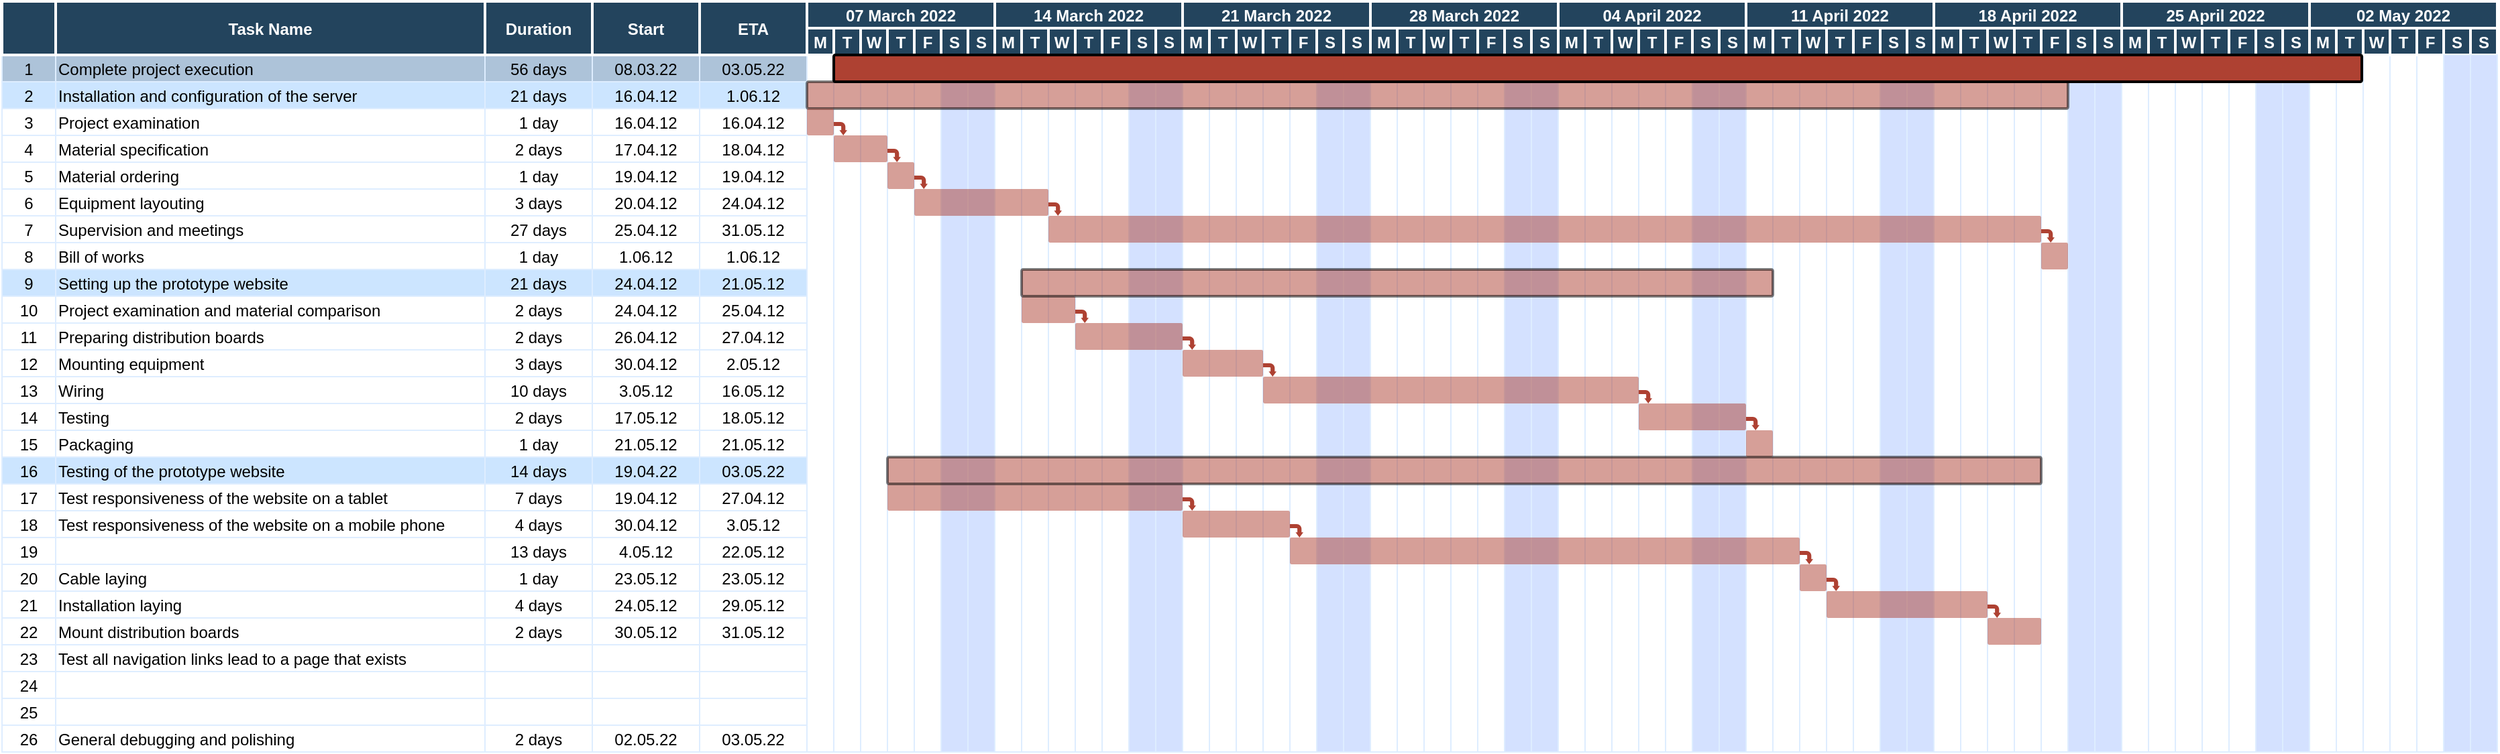 <mxfile version="15.7.3" type="device"><diagram name="Page-1" id="8378b5f6-a2b2-b727-a746-972ab9d02e00"><mxGraphModel dx="1183" dy="1527" grid="1" gridSize="10" guides="1" tooltips="1" connect="0" arrows="1" fold="1" page="1" pageScale="1.5" pageWidth="1169" pageHeight="827" background="none" math="0" shadow="0"><root><mxCell id="0"/><mxCell id="1" parent="0"/><mxCell id="L7ua1Gb6z1rue0p5d-by-307" value="" style="strokeColor=#DEEDFF" vertex="1" parent="1"><mxGeometry x="1806.5" y="380.0" width="20" height="520" as="geometry"/></mxCell><mxCell id="L7ua1Gb6z1rue0p5d-by-308" value="" style="strokeColor=#DEEDFF" vertex="1" parent="1"><mxGeometry x="1826.5" y="380.0" width="20" height="520" as="geometry"/></mxCell><mxCell id="L7ua1Gb6z1rue0p5d-by-309" value="" style="strokeColor=#DEEDFF" vertex="1" parent="1"><mxGeometry x="1846.5" y="380.0" width="20" height="520" as="geometry"/></mxCell><mxCell id="L7ua1Gb6z1rue0p5d-by-310" value="" style="strokeColor=#DEEDFF" vertex="1" parent="1"><mxGeometry x="1866.5" y="380.0" width="20" height="520" as="geometry"/></mxCell><mxCell id="L7ua1Gb6z1rue0p5d-by-311" value="" style="strokeColor=#DEEDFF" vertex="1" parent="1"><mxGeometry x="1886.5" y="380.0" width="20" height="520" as="geometry"/></mxCell><mxCell id="L7ua1Gb6z1rue0p5d-by-302" value="" style="strokeColor=#DEEDFF" vertex="1" parent="1"><mxGeometry x="1666.5" y="380.0" width="20" height="520" as="geometry"/></mxCell><mxCell id="L7ua1Gb6z1rue0p5d-by-303" value="" style="strokeColor=#DEEDFF" vertex="1" parent="1"><mxGeometry x="1686.5" y="380.0" width="20" height="520" as="geometry"/></mxCell><mxCell id="L7ua1Gb6z1rue0p5d-by-304" value="" style="strokeColor=#DEEDFF" vertex="1" parent="1"><mxGeometry x="1706.5" y="380.0" width="20" height="520" as="geometry"/></mxCell><mxCell id="L7ua1Gb6z1rue0p5d-by-305" value="" style="strokeColor=#DEEDFF" vertex="1" parent="1"><mxGeometry x="1726.5" y="380.0" width="20" height="520" as="geometry"/></mxCell><mxCell id="L7ua1Gb6z1rue0p5d-by-306" value="" style="strokeColor=#DEEDFF" vertex="1" parent="1"><mxGeometry x="1746.5" y="380.0" width="20" height="520" as="geometry"/></mxCell><mxCell id="L7ua1Gb6z1rue0p5d-by-284" value="W" style="fillColor=#23445D;strokeColor=#FFFFFF;strokeWidth=2;fontColor=#FFFFFF;fontStyle=1" vertex="1" parent="1"><mxGeometry x="1846.5" y="360.0" width="20" height="20" as="geometry"/></mxCell><mxCell id="L7ua1Gb6z1rue0p5d-by-282" value="T" style="fillColor=#23445D;strokeColor=#FFFFFF;strokeWidth=2;fontColor=#FFFFFF;fontStyle=1" vertex="1" parent="1"><mxGeometry x="1826.5" y="360.0" width="20" height="20" as="geometry"/></mxCell><mxCell id="L7ua1Gb6z1rue0p5d-by-281" value="M" style="fillColor=#23445D;strokeColor=#FFFFFF;strokeWidth=2;fontColor=#FFFFFF;fontStyle=1" vertex="1" parent="1"><mxGeometry x="1806.5" y="360.0" width="20" height="20" as="geometry"/></mxCell><mxCell id="L7ua1Gb6z1rue0p5d-by-288" value="M" style="fillColor=#23445D;strokeColor=#FFFFFF;strokeWidth=2;fontColor=#FFFFFF;fontStyle=1" vertex="1" parent="1"><mxGeometry x="1666.5" y="360.0" width="20" height="20" as="geometry"/></mxCell><mxCell id="L7ua1Gb6z1rue0p5d-by-289" value="T" style="fillColor=#23445D;strokeColor=#FFFFFF;strokeWidth=2;fontColor=#FFFFFF;fontStyle=1" vertex="1" parent="1"><mxGeometry x="1686.5" y="360.0" width="20" height="20" as="geometry"/></mxCell><mxCell id="L7ua1Gb6z1rue0p5d-by-290" value="T" style="fillColor=#23445D;strokeColor=#FFFFFF;strokeWidth=2;fontColor=#FFFFFF;fontStyle=1" vertex="1" parent="1"><mxGeometry x="1726.5" y="360.0" width="20" height="20" as="geometry"/></mxCell><mxCell id="L7ua1Gb6z1rue0p5d-by-291" value="W" style="fillColor=#23445D;strokeColor=#FFFFFF;strokeWidth=2;fontColor=#FFFFFF;fontStyle=1" vertex="1" parent="1"><mxGeometry x="1706.5" y="360.0" width="20" height="20" as="geometry"/></mxCell><mxCell id="L7ua1Gb6z1rue0p5d-by-292" value="F" style="fillColor=#23445D;strokeColor=#FFFFFF;strokeWidth=2;fontColor=#FFFFFF;fontStyle=1" vertex="1" parent="1"><mxGeometry x="1746.5" y="360.0" width="20" height="20" as="geometry"/></mxCell><mxCell id="L7ua1Gb6z1rue0p5d-by-293" value="S" style="fillColor=#23445D;strokeColor=#FFFFFF;strokeWidth=2;fontColor=#FFFFFF;fontStyle=1" vertex="1" parent="1"><mxGeometry x="1766.5" y="360.0" width="20" height="20" as="geometry"/></mxCell><mxCell id="L7ua1Gb6z1rue0p5d-by-294" value="S" style="fillColor=#23445D;strokeColor=#FFFFFF;strokeWidth=2;fontColor=#FFFFFF;fontStyle=1" vertex="1" parent="1"><mxGeometry x="1786.5" y="360.0" width="20" height="20" as="geometry"/></mxCell><mxCell id="L7ua1Gb6z1rue0p5d-by-296" value="" style="strokeColor=#DEEDFF;fillColor=#D4E1FF" vertex="1" parent="1"><mxGeometry x="1786.5" y="380.0" width="20" height="520" as="geometry"/></mxCell><mxCell id="L7ua1Gb6z1rue0p5d-by-295" value="" style="strokeColor=#DEEDFF;fillColor=#D4E1FF" vertex="1" parent="1"><mxGeometry x="1766.5" y="380.0" width="20" height="520" as="geometry"/></mxCell><mxCell id="63" value="1" style="strokeColor=#DEEDFF;fillColor=#ADC3D9" parent="1" vertex="1"><mxGeometry x="86.5" y="380" width="40" height="20" as="geometry"/></mxCell><mxCell id="64" value="Complete project execution" style="align=left;strokeColor=#DEEDFF;fillColor=#ADC3D9" parent="1" vertex="1"><mxGeometry x="126.5" y="380" width="320" height="20" as="geometry"/></mxCell><mxCell id="65" value="56 days" style="strokeColor=#DEEDFF;fillColor=#ADC3D9" parent="1" vertex="1"><mxGeometry x="446.5" y="380" width="80.0" height="20" as="geometry"/></mxCell><mxCell id="66" value="08.03.22" style="strokeColor=#DEEDFF;fillColor=#ADC3D9" parent="1" vertex="1"><mxGeometry x="526.5" y="380" width="80.0" height="20" as="geometry"/></mxCell><mxCell id="67" value="03.05.22" style="strokeColor=#DEEDFF;fillColor=#ADC3D9" parent="1" vertex="1"><mxGeometry x="606.5" y="380.0" width="80.0" height="20" as="geometry"/></mxCell><mxCell id="68" value="" style="strokeColor=#DEEDFF" parent="1" vertex="1"><mxGeometry x="686.5" y="380.0" width="20" height="520" as="geometry"/></mxCell><mxCell id="69" value="2" style="strokeColor=#DEEDFF;fillColor=#CCE5FF" parent="1" vertex="1"><mxGeometry x="86.5" y="400.0" width="40" height="20" as="geometry"/></mxCell><mxCell id="70" value="Installation and configuration of the server" style="align=left;strokeColor=#DEEDFF;fillColor=#CCE5FF" parent="1" vertex="1"><mxGeometry x="126.5" y="400.0" width="320.0" height="20" as="geometry"/></mxCell><mxCell id="71" value="21 days" style="strokeColor=#DEEDFF;fillColor=#CCE5FF" parent="1" vertex="1"><mxGeometry x="446.5" y="400.0" width="80.0" height="20" as="geometry"/></mxCell><mxCell id="72" value="16.04.12" style="strokeColor=#DEEDFF;fillColor=#CCE5FF" parent="1" vertex="1"><mxGeometry x="526.5" y="400.0" width="80.0" height="20" as="geometry"/></mxCell><mxCell id="73" value="1.06.12" style="strokeColor=#DEEDFF;fillColor=#CCE5FF" parent="1" vertex="1"><mxGeometry x="606.5" y="400.0" width="80.0" height="20" as="geometry"/></mxCell><mxCell id="74" value="3" style="strokeColor=#DEEDFF" parent="1" vertex="1"><mxGeometry x="86.5" y="420.0" width="40" height="20" as="geometry"/></mxCell><mxCell id="75" value="Project examination" style="align=left;strokeColor=#DEEDFF" parent="1" vertex="1"><mxGeometry x="126.5" y="420.0" width="320.0" height="20.0" as="geometry"/></mxCell><mxCell id="76" value="1 day" style="strokeColor=#DEEDFF" parent="1" vertex="1"><mxGeometry x="446.5" y="420.0" width="80.0" height="20" as="geometry"/></mxCell><mxCell id="77" value="16.04.12" style="strokeColor=#DEEDFF" parent="1" vertex="1"><mxGeometry x="526.5" y="420.0" width="80.0" height="20" as="geometry"/></mxCell><mxCell id="78" value="16.04.12" style="strokeColor=#DEEDFF" parent="1" vertex="1"><mxGeometry x="606.5" y="420" width="80.0" height="20" as="geometry"/></mxCell><mxCell id="79" value="4" style="strokeColor=#DEEDFF" parent="1" vertex="1"><mxGeometry x="86.5" y="440.0" width="40" height="20" as="geometry"/></mxCell><mxCell id="80" value="Material specification" style="align=left;strokeColor=#DEEDFF" parent="1" vertex="1"><mxGeometry x="126.5" y="440.0" width="320" height="20" as="geometry"/></mxCell><mxCell id="81" value="2 days" style="strokeColor=#DEEDFF" parent="1" vertex="1"><mxGeometry x="446.5" y="440.0" width="80.0" height="20" as="geometry"/></mxCell><mxCell id="82" value="17.04.12" style="strokeColor=#DEEDFF" parent="1" vertex="1"><mxGeometry x="526.5" y="440.0" width="80.0" height="20" as="geometry"/></mxCell><mxCell id="83" value="18.04.12" style="strokeColor=#DEEDFF" parent="1" vertex="1"><mxGeometry x="606.5" y="440.0" width="80.0" height="20" as="geometry"/></mxCell><mxCell id="84" value="5" style="strokeColor=#DEEDFF" parent="1" vertex="1"><mxGeometry x="86.5" y="460.0" width="40" height="20" as="geometry"/></mxCell><mxCell id="85" value="Material ordering" style="align=left;strokeColor=#DEEDFF" parent="1" vertex="1"><mxGeometry x="126.5" y="460.0" width="320.0" height="20" as="geometry"/></mxCell><mxCell id="86" value="1 day" style="strokeColor=#DEEDFF" parent="1" vertex="1"><mxGeometry x="446.5" y="460.0" width="80.0" height="20" as="geometry"/></mxCell><mxCell id="87" value="19.04.12" style="strokeColor=#DEEDFF" parent="1" vertex="1"><mxGeometry x="526.5" y="460.0" width="80.0" height="20" as="geometry"/></mxCell><mxCell id="88" value="19.04.12" style="strokeColor=#DEEDFF" parent="1" vertex="1"><mxGeometry x="606.5" y="460.0" width="80.0" height="20" as="geometry"/></mxCell><mxCell id="89" value="6" style="strokeColor=#DEEDFF" parent="1" vertex="1"><mxGeometry x="86.5" y="480.0" width="40" height="20" as="geometry"/></mxCell><mxCell id="90" value="Equipment layouting" style="align=left;strokeColor=#DEEDFF" parent="1" vertex="1"><mxGeometry x="126.5" y="480.0" width="320.0" height="20" as="geometry"/></mxCell><mxCell id="91" value="3 days" style="strokeColor=#DEEDFF" parent="1" vertex="1"><mxGeometry x="446.5" y="480.0" width="80.0" height="20" as="geometry"/></mxCell><mxCell id="92" value="20.04.12" style="strokeColor=#DEEDFF" parent="1" vertex="1"><mxGeometry x="526.5" y="480.0" width="80.0" height="20" as="geometry"/></mxCell><mxCell id="93" value="24.04.12" style="strokeColor=#DEEDFF" parent="1" vertex="1"><mxGeometry x="606.5" y="480.0" width="80.0" height="20" as="geometry"/></mxCell><mxCell id="94" value="7" style="strokeColor=#DEEDFF" parent="1" vertex="1"><mxGeometry x="86.5" y="500.0" width="40" height="20" as="geometry"/></mxCell><mxCell id="95" value="Supervision and meetings" style="align=left;strokeColor=#DEEDFF" parent="1" vertex="1"><mxGeometry x="126.5" y="500.0" width="320.0" height="20" as="geometry"/></mxCell><mxCell id="96" value="27 days" style="strokeColor=#DEEDFF" parent="1" vertex="1"><mxGeometry x="446.5" y="500.0" width="80.0" height="20" as="geometry"/></mxCell><mxCell id="97" value="25.04.12" style="strokeColor=#DEEDFF" parent="1" vertex="1"><mxGeometry x="526.5" y="500.0" width="80.0" height="20" as="geometry"/></mxCell><mxCell id="98" value="31.05.12" style="strokeColor=#DEEDFF" parent="1" vertex="1"><mxGeometry x="606.5" y="500.0" width="80.0" height="20" as="geometry"/></mxCell><mxCell id="99" value="8" style="strokeColor=#DEEDFF" parent="1" vertex="1"><mxGeometry x="86.5" y="520.0" width="40" height="20" as="geometry"/></mxCell><mxCell id="100" value="Bill of works" style="align=left;strokeColor=#DEEDFF" parent="1" vertex="1"><mxGeometry x="126.5" y="520.0" width="320.0" height="20" as="geometry"/></mxCell><mxCell id="101" value="1 day" style="strokeColor=#DEEDFF" parent="1" vertex="1"><mxGeometry x="446.5" y="520.0" width="80.0" height="20" as="geometry"/></mxCell><mxCell id="102" value="1.06.12" style="strokeColor=#DEEDFF" parent="1" vertex="1"><mxGeometry x="526.5" y="520.0" width="80.0" height="20" as="geometry"/></mxCell><mxCell id="103" value="1.06.12" style="strokeColor=#DEEDFF" parent="1" vertex="1"><mxGeometry x="606.5" y="520.0" width="80.0" height="20" as="geometry"/></mxCell><mxCell id="104" value="9" style="strokeColor=#DEEDFF;fillColor=#CCE5FF" parent="1" vertex="1"><mxGeometry x="86.5" y="540.0" width="40" height="20" as="geometry"/></mxCell><mxCell id="105" value="Setting up the prototype website" style="align=left;strokeColor=#DEEDFF;fillColor=#CCE5FF" parent="1" vertex="1"><mxGeometry x="126.5" y="540.0" width="320.0" height="20.0" as="geometry"/></mxCell><mxCell id="106" value="21 days" style="strokeColor=#DEEDFF;fillColor=#CCE5FF" parent="1" vertex="1"><mxGeometry x="446.5" y="540.0" width="80.0" height="20" as="geometry"/></mxCell><mxCell id="107" value="24.04.12" style="strokeColor=#DEEDFF;fillColor=#CCE5FF" parent="1" vertex="1"><mxGeometry x="526.5" y="540.0" width="80.0" height="20" as="geometry"/></mxCell><mxCell id="108" value="21.05.12" style="strokeColor=#DEEDFF;fillColor=#CCE5FF" parent="1" vertex="1"><mxGeometry x="606.5" y="540.0" width="80.0" height="20" as="geometry"/></mxCell><mxCell id="109" value="10" style="strokeColor=#DEEDFF" parent="1" vertex="1"><mxGeometry x="86.5" y="560.0" width="40" height="20" as="geometry"/></mxCell><mxCell id="110" value="Project examination and material comparison" style="align=left;strokeColor=#DEEDFF" parent="1" vertex="1"><mxGeometry x="126.5" y="560.0" width="320.0" height="20" as="geometry"/></mxCell><mxCell id="111" value="2 days" style="strokeColor=#DEEDFF" parent="1" vertex="1"><mxGeometry x="446.5" y="560.0" width="80.0" height="20" as="geometry"/></mxCell><mxCell id="112" value="24.04.12" style="strokeColor=#DEEDFF" parent="1" vertex="1"><mxGeometry x="526.5" y="560.0" width="80.0" height="20" as="geometry"/></mxCell><mxCell id="113" value="25.04.12" style="strokeColor=#DEEDFF" parent="1" vertex="1"><mxGeometry x="606.5" y="560.0" width="80.0" height="20" as="geometry"/></mxCell><mxCell id="114" value="11" style="strokeColor=#DEEDFF" parent="1" vertex="1"><mxGeometry x="86.5" y="580.0" width="40" height="20" as="geometry"/></mxCell><mxCell id="115" value="Preparing distribution boards" style="align=left;strokeColor=#DEEDFF" parent="1" vertex="1"><mxGeometry x="126.5" y="580.0" width="320.0" height="20" as="geometry"/></mxCell><mxCell id="116" value="2 days" style="strokeColor=#DEEDFF" parent="1" vertex="1"><mxGeometry x="446.5" y="580.0" width="80.0" height="20" as="geometry"/></mxCell><mxCell id="117" value="26.04.12" style="strokeColor=#DEEDFF" parent="1" vertex="1"><mxGeometry x="526.5" y="580.0" width="80.0" height="20" as="geometry"/></mxCell><mxCell id="118" value="27.04.12" style="strokeColor=#DEEDFF" parent="1" vertex="1"><mxGeometry x="606.5" y="580.0" width="80.0" height="20" as="geometry"/></mxCell><mxCell id="119" value="12" style="strokeColor=#DEEDFF" parent="1" vertex="1"><mxGeometry x="86.5" y="600.0" width="40" height="20" as="geometry"/></mxCell><mxCell id="120" value="Mounting equipment" style="align=left;strokeColor=#DEEDFF" parent="1" vertex="1"><mxGeometry x="126.5" y="600.0" width="320" height="20" as="geometry"/></mxCell><mxCell id="121" value="3 days" style="strokeColor=#DEEDFF" parent="1" vertex="1"><mxGeometry x="446.5" y="600.0" width="80.0" height="20" as="geometry"/></mxCell><mxCell id="122" value="30.04.12" style="strokeColor=#DEEDFF" parent="1" vertex="1"><mxGeometry x="526.5" y="600.0" width="80.0" height="20" as="geometry"/></mxCell><mxCell id="123" value="2.05.12" style="strokeColor=#DEEDFF" parent="1" vertex="1"><mxGeometry x="606.5" y="600.0" width="80.0" height="20" as="geometry"/></mxCell><mxCell id="124" value="13" style="strokeColor=#DEEDFF" parent="1" vertex="1"><mxGeometry x="86.5" y="620.0" width="40" height="20" as="geometry"/></mxCell><mxCell id="125" value="Wiring" style="align=left;strokeColor=#DEEDFF" parent="1" vertex="1"><mxGeometry x="126.5" y="620.0" width="320" height="20" as="geometry"/></mxCell><mxCell id="126" value="10 days" style="strokeColor=#DEEDFF" parent="1" vertex="1"><mxGeometry x="446.5" y="620.0" width="80.0" height="20" as="geometry"/></mxCell><mxCell id="127" value="3.05.12" style="strokeColor=#DEEDFF" parent="1" vertex="1"><mxGeometry x="526.5" y="620.0" width="80.0" height="20" as="geometry"/></mxCell><mxCell id="128" value="16.05.12" style="strokeColor=#DEEDFF" parent="1" vertex="1"><mxGeometry x="606.5" y="620.0" width="80.0" height="20" as="geometry"/></mxCell><mxCell id="129" value="14" style="strokeColor=#DEEDFF" parent="1" vertex="1"><mxGeometry x="86.5" y="640.0" width="40" height="20" as="geometry"/></mxCell><mxCell id="130" value="Testing" style="align=left;strokeColor=#DEEDFF" parent="1" vertex="1"><mxGeometry x="126.5" y="640.0" width="320.0" height="20" as="geometry"/></mxCell><mxCell id="131" value="2 days" style="strokeColor=#DEEDFF" parent="1" vertex="1"><mxGeometry x="446.5" y="640.0" width="80.0" height="20" as="geometry"/></mxCell><mxCell id="132" value="17.05.12" style="strokeColor=#DEEDFF" parent="1" vertex="1"><mxGeometry x="526.5" y="640.0" width="80.0" height="20" as="geometry"/></mxCell><mxCell id="133" value="18.05.12" style="strokeColor=#DEEDFF" parent="1" vertex="1"><mxGeometry x="606.5" y="640.0" width="80.0" height="20" as="geometry"/></mxCell><mxCell id="134" value="15" style="strokeColor=#DEEDFF;fillColor=#FFFFFF" parent="1" vertex="1"><mxGeometry x="86.5" y="660.0" width="40" height="20" as="geometry"/></mxCell><mxCell id="135" value="Packaging" style="align=left;strokeColor=#DEEDFF;fillColor=#FFFFFF" parent="1" vertex="1"><mxGeometry x="126.5" y="660.0" width="320.0" height="20" as="geometry"/></mxCell><mxCell id="136" value="1 day" style="strokeColor=#DEEDFF;fillColor=#FFFFFF" parent="1" vertex="1"><mxGeometry x="446.5" y="660.0" width="80.0" height="20" as="geometry"/></mxCell><mxCell id="137" value="21.05.12" style="strokeColor=#DEEDFF;fillColor=#FFFFFF" parent="1" vertex="1"><mxGeometry x="526.5" y="660.0" width="80.0" height="20" as="geometry"/></mxCell><mxCell id="138" value="21.05.12" style="strokeColor=#DEEDFF;fillColor=#FFFFFF" parent="1" vertex="1"><mxGeometry x="606.5" y="660.0" width="80.0" height="20" as="geometry"/></mxCell><mxCell id="139" value="16" style="strokeColor=#DEEDFF;fillColor=#CCE5FF" parent="1" vertex="1"><mxGeometry x="86.5" y="680.0" width="40" height="20" as="geometry"/></mxCell><mxCell id="140" value="Testing of the prototype website" style="align=left;strokeColor=#DEEDFF;fillColor=#CCE5FF" parent="1" vertex="1"><mxGeometry x="126.5" y="680.0" width="320.0" height="20" as="geometry"/></mxCell><mxCell id="141" value="14 days" style="strokeColor=#DEEDFF;fillColor=#CCE5FF" parent="1" vertex="1"><mxGeometry x="446.5" y="680.0" width="80.0" height="20" as="geometry"/></mxCell><mxCell id="142" value="19.04.22" style="strokeColor=#DEEDFF;fillColor=#CCE5FF" parent="1" vertex="1"><mxGeometry x="526.5" y="680.0" width="80.0" height="20" as="geometry"/></mxCell><mxCell id="143" value="03.05.22" style="strokeColor=#DEEDFF;fillColor=#CCE5FF" parent="1" vertex="1"><mxGeometry x="606.5" y="680.0" width="80.0" height="20" as="geometry"/></mxCell><mxCell id="144" value="17" style="strokeColor=#DEEDFF" parent="1" vertex="1"><mxGeometry x="86.5" y="700.0" width="40" height="20" as="geometry"/></mxCell><mxCell id="145" value="Test responsiveness of the website on a tablet" style="align=left;strokeColor=#DEEDFF" parent="1" vertex="1"><mxGeometry x="126.5" y="700.0" width="320.0" height="20" as="geometry"/></mxCell><mxCell id="146" value="7 days" style="strokeColor=#DEEDFF" parent="1" vertex="1"><mxGeometry x="446.5" y="700.0" width="80.0" height="20" as="geometry"/></mxCell><mxCell id="147" value="19.04.12" style="strokeColor=#DEEDFF" parent="1" vertex="1"><mxGeometry x="526.5" y="700.0" width="80.0" height="20" as="geometry"/></mxCell><mxCell id="148" value="27.04.12" style="strokeColor=#DEEDFF" parent="1" vertex="1"><mxGeometry x="606.5" y="700.0" width="80.0" height="20" as="geometry"/></mxCell><mxCell id="149" value="18" style="strokeColor=#DEEDFF" parent="1" vertex="1"><mxGeometry x="86.5" y="720.0" width="40" height="20" as="geometry"/></mxCell><mxCell id="150" value="Test responsiveness of the website on a mobile phone" style="align=left;strokeColor=#DEEDFF" parent="1" vertex="1"><mxGeometry x="126.5" y="720.0" width="320.0" height="20" as="geometry"/></mxCell><mxCell id="151" value="4 days" style="strokeColor=#DEEDFF" parent="1" vertex="1"><mxGeometry x="446.5" y="720.0" width="80.0" height="20" as="geometry"/></mxCell><mxCell id="152" value="30.04.12" style="strokeColor=#DEEDFF" parent="1" vertex="1"><mxGeometry x="526.5" y="720.0" width="80.0" height="20" as="geometry"/></mxCell><mxCell id="153" value="3.05.12" style="strokeColor=#DEEDFF" parent="1" vertex="1"><mxGeometry x="606.5" y="720.0" width="80.0" height="20" as="geometry"/></mxCell><mxCell id="154" value="19" style="strokeColor=#DEEDFF" parent="1" vertex="1"><mxGeometry x="86.5" y="740.0" width="40" height="20" as="geometry"/></mxCell><mxCell id="155" value="" style="align=left;strokeColor=#DEEDFF" parent="1" vertex="1"><mxGeometry x="126.5" y="740.0" width="320.0" height="20" as="geometry"/></mxCell><mxCell id="156" value="13 days" style="strokeColor=#DEEDFF" parent="1" vertex="1"><mxGeometry x="446.5" y="740.0" width="80.0" height="20" as="geometry"/></mxCell><mxCell id="157" value="4.05.12" style="strokeColor=#DEEDFF" parent="1" vertex="1"><mxGeometry x="526.5" y="740.0" width="80.0" height="20" as="geometry"/></mxCell><mxCell id="158" value="22.05.12" style="strokeColor=#DEEDFF" parent="1" vertex="1"><mxGeometry x="606.5" y="740.0" width="80.0" height="20" as="geometry"/></mxCell><mxCell id="159" value="20" style="strokeColor=#DEEDFF" parent="1" vertex="1"><mxGeometry x="86.5" y="760.0" width="40" height="20" as="geometry"/></mxCell><mxCell id="160" value="Cable laying" style="align=left;strokeColor=#DEEDFF" parent="1" vertex="1"><mxGeometry x="126.5" y="760.0" width="320.0" height="20" as="geometry"/></mxCell><mxCell id="161" value="1 day" style="strokeColor=#DEEDFF" parent="1" vertex="1"><mxGeometry x="446.5" y="760.0" width="80.0" height="20" as="geometry"/></mxCell><mxCell id="162" value="23.05.12" style="strokeColor=#DEEDFF" parent="1" vertex="1"><mxGeometry x="526.5" y="760.0" width="80.0" height="20" as="geometry"/></mxCell><mxCell id="163" value="23.05.12" style="strokeColor=#DEEDFF" parent="1" vertex="1"><mxGeometry x="606.5" y="760.0" width="80.0" height="20" as="geometry"/></mxCell><mxCell id="164" value="21" style="strokeColor=#DEEDFF" parent="1" vertex="1"><mxGeometry x="86.5" y="780.0" width="40" height="20" as="geometry"/></mxCell><mxCell id="165" value="Installation laying" style="align=left;strokeColor=#DEEDFF" parent="1" vertex="1"><mxGeometry x="126.5" y="780.0" width="320.0" height="20" as="geometry"/></mxCell><mxCell id="166" value="4 days" style="strokeColor=#DEEDFF" parent="1" vertex="1"><mxGeometry x="446.5" y="780.0" width="80.0" height="20" as="geometry"/></mxCell><mxCell id="167" value="24.05.12" style="strokeColor=#DEEDFF" parent="1" vertex="1"><mxGeometry x="526.5" y="780.0" width="80.0" height="20" as="geometry"/></mxCell><mxCell id="168" value="29.05.12" style="strokeColor=#DEEDFF" parent="1" vertex="1"><mxGeometry x="606.5" y="780.0" width="80.0" height="20" as="geometry"/></mxCell><mxCell id="169" value="22" style="strokeColor=#DEEDFF" parent="1" vertex="1"><mxGeometry x="86.5" y="800.0" width="40" height="20" as="geometry"/></mxCell><mxCell id="170" value="Mount distribution boards" style="align=left;strokeColor=#DEEDFF" parent="1" vertex="1"><mxGeometry x="126.5" y="800.0" width="320.0" height="20" as="geometry"/></mxCell><mxCell id="171" value="2 days" style="strokeColor=#DEEDFF" parent="1" vertex="1"><mxGeometry x="446.5" y="800.0" width="80.0" height="20" as="geometry"/></mxCell><mxCell id="172" value="30.05.12" style="strokeColor=#DEEDFF" parent="1" vertex="1"><mxGeometry x="526.5" y="800.0" width="80.0" height="20" as="geometry"/></mxCell><mxCell id="173" value="31.05.12" style="strokeColor=#DEEDFF" parent="1" vertex="1"><mxGeometry x="606.5" y="800.0" width="80.0" height="20" as="geometry"/></mxCell><mxCell id="174" value="23" style="strokeColor=#DEEDFF" parent="1" vertex="1"><mxGeometry x="86.5" y="820.0" width="40" height="20" as="geometry"/></mxCell><mxCell id="175" value="Test all navigation links lead to a page that exists" style="align=left;strokeColor=#DEEDFF" parent="1" vertex="1"><mxGeometry x="126.5" y="820.0" width="320.0" height="20" as="geometry"/></mxCell><mxCell id="176" value="" style="strokeColor=#DEEDFF" parent="1" vertex="1"><mxGeometry x="446.5" y="820.0" width="80.0" height="20" as="geometry"/></mxCell><mxCell id="177" value="" style="strokeColor=#DEEDFF" parent="1" vertex="1"><mxGeometry x="526.5" y="820.0" width="80.0" height="20" as="geometry"/></mxCell><mxCell id="178" value="" style="strokeColor=#DEEDFF" parent="1" vertex="1"><mxGeometry x="606.5" y="820.0" width="80.0" height="20" as="geometry"/></mxCell><mxCell id="179" value="24" style="strokeColor=#DEEDFF" parent="1" vertex="1"><mxGeometry x="86.5" y="840.0" width="40" height="20" as="geometry"/></mxCell><mxCell id="180" value="" style="align=left;strokeColor=#DEEDFF" parent="1" vertex="1"><mxGeometry x="126.5" y="840.0" width="320.0" height="20" as="geometry"/></mxCell><mxCell id="181" value="" style="strokeColor=#DEEDFF" parent="1" vertex="1"><mxGeometry x="446.5" y="840.0" width="80.0" height="20" as="geometry"/></mxCell><mxCell id="182" value="" style="strokeColor=#DEEDFF" parent="1" vertex="1"><mxGeometry x="526.5" y="840.0" width="80.0" height="20" as="geometry"/></mxCell><mxCell id="183" value="" style="strokeColor=#DEEDFF" parent="1" vertex="1"><mxGeometry x="606.5" y="840.0" width="80.0" height="20" as="geometry"/></mxCell><mxCell id="184" value="25" style="strokeColor=#DEEDFF" parent="1" vertex="1"><mxGeometry x="86.5" y="860.0" width="40" height="20" as="geometry"/></mxCell><mxCell id="185" value="" style="align=left;strokeColor=#DEEDFF" parent="1" vertex="1"><mxGeometry x="126.5" y="860.0" width="320.0" height="20" as="geometry"/></mxCell><mxCell id="186" value="" style="strokeColor=#DEEDFF" parent="1" vertex="1"><mxGeometry x="446.5" y="860.0" width="80.0" height="20" as="geometry"/></mxCell><mxCell id="187" value="" style="strokeColor=#DEEDFF" parent="1" vertex="1"><mxGeometry x="526.5" y="860.0" width="80.0" height="20" as="geometry"/></mxCell><mxCell id="188" value="" style="strokeColor=#DEEDFF" parent="1" vertex="1"><mxGeometry x="606.5" y="860.0" width="80.0" height="20" as="geometry"/></mxCell><mxCell id="189" value="26" style="strokeColor=#DEEDFF" parent="1" vertex="1"><mxGeometry x="86.5" y="880.0" width="40" height="20" as="geometry"/></mxCell><mxCell id="190" value="General debugging and polishing" style="align=left;strokeColor=#DEEDFF" parent="1" vertex="1"><mxGeometry x="126.5" y="880.0" width="320.0" height="20" as="geometry"/></mxCell><mxCell id="191" value="2 days" style="strokeColor=#DEEDFF" parent="1" vertex="1"><mxGeometry x="446.5" y="880.0" width="80.0" height="20" as="geometry"/></mxCell><mxCell id="192" value="02.05.22" style="strokeColor=#DEEDFF" parent="1" vertex="1"><mxGeometry x="526.5" y="880.0" width="80.0" height="20" as="geometry"/></mxCell><mxCell id="193" value="03.05.22" style="strokeColor=#DEEDFF" parent="1" vertex="1"><mxGeometry x="606.5" y="880.0" width="80.0" height="20" as="geometry"/></mxCell><mxCell id="194" value="" style="strokeColor=#DEEDFF" parent="1" vertex="1"><mxGeometry x="706.5" y="380.0" width="20" height="520" as="geometry"/></mxCell><mxCell id="195" value="" style="strokeColor=#DEEDFF" parent="1" vertex="1"><mxGeometry x="726.5" y="380.0" width="20" height="520" as="geometry"/></mxCell><mxCell id="196" value="" style="strokeColor=#DEEDFF" parent="1" vertex="1"><mxGeometry x="746.5" y="380.0" width="20" height="520" as="geometry"/></mxCell><mxCell id="197" value="" style="strokeColor=#DEEDFF" parent="1" vertex="1"><mxGeometry x="766.5" y="380.0" width="20" height="520" as="geometry"/></mxCell><mxCell id="198" value="" style="strokeColor=#DEEDFF;fillColor=#D4E1FF" parent="1" vertex="1"><mxGeometry x="786.5" y="380.0" width="20" height="520" as="geometry"/></mxCell><mxCell id="199" value="" style="strokeColor=#DEEDFF;fillColor=#D4E1FF" parent="1" vertex="1"><mxGeometry x="806.5" y="380.0" width="20" height="520" as="geometry"/></mxCell><mxCell id="200" value="" style="strokeColor=#DEEDFF" parent="1" vertex="1"><mxGeometry x="826.5" y="380.0" width="20" height="520" as="geometry"/></mxCell><mxCell id="201" value="" style="strokeColor=#DEEDFF" parent="1" vertex="1"><mxGeometry x="846.5" y="380.0" width="20" height="520" as="geometry"/></mxCell><mxCell id="202" value="" style="strokeColor=#DEEDFF" parent="1" vertex="1"><mxGeometry x="866.5" y="380.0" width="20" height="520" as="geometry"/></mxCell><mxCell id="203" value="" style="strokeColor=#DEEDFF" parent="1" vertex="1"><mxGeometry x="886.5" y="380.0" width="20" height="520" as="geometry"/></mxCell><mxCell id="204" value="" style="strokeColor=#DEEDFF" parent="1" vertex="1"><mxGeometry x="906.5" y="380.0" width="20" height="520" as="geometry"/></mxCell><mxCell id="205" value="" style="strokeColor=#DEEDFF;fillColor=#D4E1FF" parent="1" vertex="1"><mxGeometry x="926.5" y="380.0" width="20" height="520" as="geometry"/></mxCell><mxCell id="206" value="" style="strokeColor=#DEEDFF;fillColor=#D4E1FF" parent="1" vertex="1"><mxGeometry x="946.5" y="380.0" width="20" height="520" as="geometry"/></mxCell><mxCell id="207" value="" style="strokeColor=#DEEDFF" parent="1" vertex="1"><mxGeometry x="966.5" y="380.0" width="20" height="520" as="geometry"/></mxCell><mxCell id="208" value="" style="strokeColor=#DEEDFF" parent="1" vertex="1"><mxGeometry x="986.5" y="380.0" width="20" height="520" as="geometry"/></mxCell><mxCell id="209" value="" style="strokeColor=#DEEDFF" parent="1" vertex="1"><mxGeometry x="1006.5" y="380.0" width="20" height="520" as="geometry"/></mxCell><mxCell id="210" value="" style="strokeColor=#DEEDFF" parent="1" vertex="1"><mxGeometry x="1026.5" y="380.0" width="20" height="520" as="geometry"/></mxCell><mxCell id="211" value="" style="strokeColor=#DEEDFF" parent="1" vertex="1"><mxGeometry x="1046.5" y="380.0" width="20" height="520" as="geometry"/></mxCell><mxCell id="212" value="" style="strokeColor=#DEEDFF;fillColor=#D4E1FF" parent="1" vertex="1"><mxGeometry x="1066.5" y="380.0" width="20" height="520" as="geometry"/></mxCell><mxCell id="213" value="" style="strokeColor=#DEEDFF;fillColor=#D4E1FF" parent="1" vertex="1"><mxGeometry x="1086.5" y="380.0" width="20" height="520" as="geometry"/></mxCell><mxCell id="214" value="" style="strokeColor=#DEEDFF" parent="1" vertex="1"><mxGeometry x="1106.5" y="380.0" width="20" height="520" as="geometry"/></mxCell><mxCell id="215" value="" style="strokeColor=#DEEDFF" parent="1" vertex="1"><mxGeometry x="1126.5" y="380.0" width="20" height="520" as="geometry"/></mxCell><mxCell id="216" value="" style="strokeColor=#DEEDFF" parent="1" vertex="1"><mxGeometry x="1146.5" y="380.0" width="20" height="520" as="geometry"/></mxCell><mxCell id="217" value="" style="strokeColor=#DEEDFF" parent="1" vertex="1"><mxGeometry x="1166.5" y="380.0" width="20" height="520" as="geometry"/></mxCell><mxCell id="218" value="" style="strokeColor=#DEEDFF" parent="1" vertex="1"><mxGeometry x="1186.5" y="380.0" width="20" height="520" as="geometry"/></mxCell><mxCell id="219" value="" style="strokeColor=#DEEDFF;fillColor=#D4E1FF" parent="1" vertex="1"><mxGeometry x="1206.5" y="380.0" width="20" height="520" as="geometry"/></mxCell><mxCell id="220" value="" style="strokeColor=#DEEDFF;fillColor=#D4E1FF" parent="1" vertex="1"><mxGeometry x="1226.5" y="380.0" width="20" height="520" as="geometry"/></mxCell><mxCell id="221" value="" style="strokeColor=#DEEDFF" parent="1" vertex="1"><mxGeometry x="1246.5" y="380.0" width="20" height="520" as="geometry"/></mxCell><mxCell id="222" value="" style="strokeColor=#DEEDFF" parent="1" vertex="1"><mxGeometry x="1266.5" y="380.0" width="20" height="520" as="geometry"/></mxCell><mxCell id="223" value="" style="strokeColor=#DEEDFF" parent="1" vertex="1"><mxGeometry x="1286.5" y="380.0" width="20" height="520" as="geometry"/></mxCell><mxCell id="224" value="" style="strokeColor=#DEEDFF" parent="1" vertex="1"><mxGeometry x="1306.5" y="380.0" width="20" height="520" as="geometry"/></mxCell><mxCell id="225" value="" style="strokeColor=#DEEDFF" parent="1" vertex="1"><mxGeometry x="1326.5" y="380.0" width="20" height="520" as="geometry"/></mxCell><mxCell id="226" value="" style="strokeColor=#DEEDFF;fillColor=#D4E1FF" parent="1" vertex="1"><mxGeometry x="1346.5" y="380.0" width="20" height="520" as="geometry"/></mxCell><mxCell id="227" value="" style="strokeColor=#DEEDFF;fillColor=#D4E1FF" parent="1" vertex="1"><mxGeometry x="1366.5" y="380.0" width="20" height="520" as="geometry"/></mxCell><mxCell id="228" value="" style="strokeColor=#DEEDFF" parent="1" vertex="1"><mxGeometry x="1386.5" y="380.0" width="20" height="520" as="geometry"/></mxCell><mxCell id="229" value="" style="strokeColor=#DEEDFF" parent="1" vertex="1"><mxGeometry x="1406.5" y="380.0" width="20" height="520" as="geometry"/></mxCell><mxCell id="230" value="" style="strokeColor=#DEEDFF" parent="1" vertex="1"><mxGeometry x="1426.5" y="380.0" width="20" height="520" as="geometry"/></mxCell><mxCell id="231" value="" style="strokeColor=#DEEDFF" parent="1" vertex="1"><mxGeometry x="1446.5" y="380.0" width="20" height="520" as="geometry"/></mxCell><mxCell id="232" value="" style="strokeColor=#DEEDFF" parent="1" vertex="1"><mxGeometry x="1466.5" y="380.0" width="20" height="520" as="geometry"/></mxCell><mxCell id="233" value="" style="strokeColor=#DEEDFF;fillColor=#D4E1FF" parent="1" vertex="1"><mxGeometry x="1486.5" y="380.0" width="20" height="520" as="geometry"/></mxCell><mxCell id="234" value="" style="strokeColor=#DEEDFF;fillColor=#D4E1FF" parent="1" vertex="1"><mxGeometry x="1506.5" y="380.0" width="20" height="520" as="geometry"/></mxCell><mxCell id="235" value="" style="strokeColor=#DEEDFF" parent="1" vertex="1"><mxGeometry x="1526.5" y="380.0" width="20" height="520" as="geometry"/></mxCell><mxCell id="236" value="" style="strokeColor=#DEEDFF" parent="1" vertex="1"><mxGeometry x="1546.5" y="380.0" width="20" height="520" as="geometry"/></mxCell><mxCell id="237" value="" style="strokeColor=#DEEDFF" parent="1" vertex="1"><mxGeometry x="1566.5" y="380.0" width="20" height="520" as="geometry"/></mxCell><mxCell id="238" value="" style="strokeColor=#DEEDFF" parent="1" vertex="1"><mxGeometry x="1586.5" y="380.0" width="20" height="520" as="geometry"/></mxCell><mxCell id="239" value="" style="strokeColor=#DEEDFF" parent="1" vertex="1"><mxGeometry x="1606.5" y="380.0" width="20" height="520" as="geometry"/></mxCell><mxCell id="240" value="" style="strokeColor=#DEEDFF;fillColor=#D4E1FF" parent="1" vertex="1"><mxGeometry x="1626.5" y="380.0" width="20" height="520" as="geometry"/></mxCell><mxCell id="241" value="" style="strokeColor=#DEEDFF;fillColor=#D4E1FF" parent="1" vertex="1"><mxGeometry x="1646.5" y="380.0" width="20" height="520" as="geometry"/></mxCell><mxCell id="2" value="Task Name" style="fillColor=#23445D;strokeColor=#FFFFFF;strokeWidth=2;fontColor=#FFFFFF;fontStyle=1" parent="1" vertex="1"><mxGeometry x="126.5" y="340" width="320" height="40" as="geometry"/></mxCell><mxCell id="3" value="" style="fillColor=#23445D;strokeColor=#FFFFFF;strokeWidth=2;fontColor=#FFFFFF;fontStyle=1" parent="1" vertex="1"><mxGeometry x="86.5" y="340" width="40" height="40" as="geometry"/></mxCell><mxCell id="4" value="07 March 2022" style="fillColor=#23445D;strokeColor=#FFFFFF;strokeWidth=2;fontColor=#FFFFFF;fontStyle=1" parent="1" vertex="1"><mxGeometry x="686.5" y="340.0" width="140" height="20" as="geometry"/></mxCell><mxCell id="5" value="M" style="fillColor=#23445D;strokeColor=#FFFFFF;strokeWidth=2;fontColor=#FFFFFF;fontStyle=1" parent="1" vertex="1"><mxGeometry x="686.5" y="360.0" width="20" height="20" as="geometry"/></mxCell><mxCell id="6" value="T" style="fillColor=#23445D;strokeColor=#FFFFFF;strokeWidth=2;fontColor=#FFFFFF;fontStyle=1" parent="1" vertex="1"><mxGeometry x="706.5" y="360.0" width="20" height="20" as="geometry"/></mxCell><mxCell id="7" value="W" style="fillColor=#23445D;strokeColor=#FFFFFF;strokeWidth=2;fontColor=#FFFFFF;fontStyle=1" parent="1" vertex="1"><mxGeometry x="726.5" y="360.0" width="20" height="20" as="geometry"/></mxCell><mxCell id="8" value="T" style="fillColor=#23445D;strokeColor=#FFFFFF;strokeWidth=2;fontColor=#FFFFFF;fontStyle=1" parent="1" vertex="1"><mxGeometry x="746.5" y="360.0" width="20" height="20" as="geometry"/></mxCell><mxCell id="9" value="F" style="fillColor=#23445D;strokeColor=#FFFFFF;strokeWidth=2;fontColor=#FFFFFF;fontStyle=1" parent="1" vertex="1"><mxGeometry x="766.5" y="360.0" width="20" height="20" as="geometry"/></mxCell><mxCell id="10" value="S" style="fillColor=#23445D;strokeColor=#FFFFFF;strokeWidth=2;fontColor=#FFFFFF;fontStyle=1" parent="1" vertex="1"><mxGeometry x="786.5" y="360.0" width="20" height="20" as="geometry"/></mxCell><mxCell id="11" value="S" style="fillColor=#23445D;strokeColor=#FFFFFF;strokeWidth=2;fontColor=#FFFFFF;fontStyle=1" parent="1" vertex="1"><mxGeometry x="806.5" y="360.0" width="20" height="20" as="geometry"/></mxCell><mxCell id="12" value="Duration" style="fillColor=#23445D;strokeColor=#FFFFFF;strokeWidth=2;fontColor=#FFFFFF;fontStyle=1" parent="1" vertex="1"><mxGeometry x="446.5" y="340.0" width="80.0" height="40.0" as="geometry"/></mxCell><mxCell id="13" value="Start" style="fillColor=#23445D;strokeColor=#FFFFFF;strokeWidth=2;fontColor=#FFFFFF;fontStyle=1" parent="1" vertex="1"><mxGeometry x="526.5" y="340.0" width="80.0" height="40.0" as="geometry"/></mxCell><mxCell id="14" value="ETA" style="fillColor=#23445D;strokeColor=#FFFFFF;strokeWidth=2;fontColor=#FFFFFF;fontStyle=1" parent="1" vertex="1"><mxGeometry x="606.5" y="340.0" width="80.0" height="40.0" as="geometry"/></mxCell><mxCell id="15" value="14 March 2022" style="fillColor=#23445D;strokeColor=#FFFFFF;strokeWidth=2;fontColor=#FFFFFF;fontStyle=1" parent="1" vertex="1"><mxGeometry x="826.5" y="340.0" width="140" height="20" as="geometry"/></mxCell><mxCell id="16" value="M" style="fillColor=#23445D;strokeColor=#FFFFFF;strokeWidth=2;fontColor=#FFFFFF;fontStyle=1" parent="1" vertex="1"><mxGeometry x="826.5" y="360.0" width="20" height="20" as="geometry"/></mxCell><mxCell id="17" value="T" style="fillColor=#23445D;strokeColor=#FFFFFF;strokeWidth=2;fontColor=#FFFFFF;fontStyle=1" parent="1" vertex="1"><mxGeometry x="846.5" y="360.0" width="20" height="20" as="geometry"/></mxCell><mxCell id="18" value="W" style="fillColor=#23445D;strokeColor=#FFFFFF;strokeWidth=2;fontColor=#FFFFFF;fontStyle=1" parent="1" vertex="1"><mxGeometry x="866.5" y="360.0" width="20" height="20" as="geometry"/></mxCell><mxCell id="19" value="T" style="fillColor=#23445D;strokeColor=#FFFFFF;strokeWidth=2;fontColor=#FFFFFF;fontStyle=1" parent="1" vertex="1"><mxGeometry x="886.5" y="360.0" width="20" height="20" as="geometry"/></mxCell><mxCell id="20" value="F" style="fillColor=#23445D;strokeColor=#FFFFFF;strokeWidth=2;fontColor=#FFFFFF;fontStyle=1" parent="1" vertex="1"><mxGeometry x="906.5" y="360.0" width="20" height="20" as="geometry"/></mxCell><mxCell id="21" value="S" style="fillColor=#23445D;strokeColor=#FFFFFF;strokeWidth=2;fontColor=#FFFFFF;fontStyle=1" parent="1" vertex="1"><mxGeometry x="926.5" y="360.0" width="20" height="20" as="geometry"/></mxCell><mxCell id="22" value="S" style="fillColor=#23445D;strokeColor=#FFFFFF;strokeWidth=2;fontColor=#FFFFFF;fontStyle=1" parent="1" vertex="1"><mxGeometry x="946.5" y="360.0" width="20" height="20" as="geometry"/></mxCell><mxCell id="23" value="21 March 2022" style="fillColor=#23445D;strokeColor=#FFFFFF;strokeWidth=2;fontColor=#FFFFFF;fontStyle=1" parent="1" vertex="1"><mxGeometry x="966.5" y="340.0" width="140" height="20" as="geometry"/></mxCell><mxCell id="24" value="M" style="fillColor=#23445D;strokeColor=#FFFFFF;strokeWidth=2;fontColor=#FFFFFF;fontStyle=1" parent="1" vertex="1"><mxGeometry x="966.5" y="360.0" width="20" height="20" as="geometry"/></mxCell><mxCell id="25" value="T" style="fillColor=#23445D;strokeColor=#FFFFFF;strokeWidth=2;fontColor=#FFFFFF;fontStyle=1" parent="1" vertex="1"><mxGeometry x="986.5" y="360.0" width="20" height="20" as="geometry"/></mxCell><mxCell id="26" value="W" style="fillColor=#23445D;strokeColor=#FFFFFF;strokeWidth=2;fontColor=#FFFFFF;fontStyle=1" parent="1" vertex="1"><mxGeometry x="1006.5" y="360.0" width="20" height="20" as="geometry"/></mxCell><mxCell id="27" value="T" style="fillColor=#23445D;strokeColor=#FFFFFF;strokeWidth=2;fontColor=#FFFFFF;fontStyle=1" parent="1" vertex="1"><mxGeometry x="1026.5" y="360.0" width="20" height="20" as="geometry"/></mxCell><mxCell id="28" value="F" style="fillColor=#23445D;strokeColor=#FFFFFF;strokeWidth=2;fontColor=#FFFFFF;fontStyle=1" parent="1" vertex="1"><mxGeometry x="1046.5" y="360.0" width="20" height="20" as="geometry"/></mxCell><mxCell id="29" value="S" style="fillColor=#23445D;strokeColor=#FFFFFF;strokeWidth=2;fontColor=#FFFFFF;fontStyle=1" parent="1" vertex="1"><mxGeometry x="1066.5" y="360.0" width="20" height="20" as="geometry"/></mxCell><mxCell id="30" value="S" style="fillColor=#23445D;strokeColor=#FFFFFF;strokeWidth=2;fontColor=#FFFFFF;fontStyle=1" parent="1" vertex="1"><mxGeometry x="1086.5" y="360.0" width="20" height="20" as="geometry"/></mxCell><mxCell id="31" value="28 March 2022" style="fillColor=#23445D;strokeColor=#FFFFFF;strokeWidth=2;fontColor=#FFFFFF;fontStyle=1" parent="1" vertex="1"><mxGeometry x="1106.5" y="340.0" width="140" height="20" as="geometry"/></mxCell><mxCell id="32" value="M" style="fillColor=#23445D;strokeColor=#FFFFFF;strokeWidth=2;fontColor=#FFFFFF;fontStyle=1" parent="1" vertex="1"><mxGeometry x="1106.5" y="360.0" width="20" height="20" as="geometry"/></mxCell><mxCell id="33" value="T" style="fillColor=#23445D;strokeColor=#FFFFFF;strokeWidth=2;fontColor=#FFFFFF;fontStyle=1" parent="1" vertex="1"><mxGeometry x="1126.5" y="360.0" width="20" height="20" as="geometry"/></mxCell><mxCell id="34" value="W" style="fillColor=#23445D;strokeColor=#FFFFFF;strokeWidth=2;fontColor=#FFFFFF;fontStyle=1" parent="1" vertex="1"><mxGeometry x="1146.5" y="360.0" width="20" height="20" as="geometry"/></mxCell><mxCell id="35" value="T" style="fillColor=#23445D;strokeColor=#FFFFFF;strokeWidth=2;fontColor=#FFFFFF;fontStyle=1" parent="1" vertex="1"><mxGeometry x="1166.5" y="360.0" width="20" height="20" as="geometry"/></mxCell><mxCell id="36" value="F" style="fillColor=#23445D;strokeColor=#FFFFFF;strokeWidth=2;fontColor=#FFFFFF;fontStyle=1" parent="1" vertex="1"><mxGeometry x="1186.5" y="360" width="20" height="20" as="geometry"/></mxCell><mxCell id="37" value="S" style="fillColor=#23445D;strokeColor=#FFFFFF;strokeWidth=2;fontColor=#FFFFFF;fontStyle=1" parent="1" vertex="1"><mxGeometry x="1206.5" y="360" width="20" height="20" as="geometry"/></mxCell><mxCell id="38" value="S" style="fillColor=#23445D;strokeColor=#FFFFFF;strokeWidth=2;fontColor=#FFFFFF;fontStyle=1" parent="1" vertex="1"><mxGeometry x="1226.5" y="360" width="20" height="20" as="geometry"/></mxCell><mxCell id="39" value="04 April 2022" style="fillColor=#23445D;strokeColor=#FFFFFF;strokeWidth=2;fontColor=#FFFFFF;fontStyle=1" parent="1" vertex="1"><mxGeometry x="1246.5" y="340.0" width="140" height="20" as="geometry"/></mxCell><mxCell id="40" value="M" style="fillColor=#23445D;strokeColor=#FFFFFF;strokeWidth=2;fontColor=#FFFFFF;fontStyle=1" parent="1" vertex="1"><mxGeometry x="1246.5" y="360.0" width="20" height="20" as="geometry"/></mxCell><mxCell id="41" value="T" style="fillColor=#23445D;strokeColor=#FFFFFF;strokeWidth=2;fontColor=#FFFFFF;fontStyle=1" parent="1" vertex="1"><mxGeometry x="1266.5" y="360.0" width="20" height="20" as="geometry"/></mxCell><mxCell id="42" value="W" style="fillColor=#23445D;strokeColor=#FFFFFF;strokeWidth=2;fontColor=#FFFFFF;fontStyle=1" parent="1" vertex="1"><mxGeometry x="1286.5" y="360.0" width="20" height="20" as="geometry"/></mxCell><mxCell id="43" value="T" style="fillColor=#23445D;strokeColor=#FFFFFF;strokeWidth=2;fontColor=#FFFFFF;fontStyle=1" parent="1" vertex="1"><mxGeometry x="1306.5" y="360.0" width="20" height="20" as="geometry"/></mxCell><mxCell id="44" value="F" style="fillColor=#23445D;strokeColor=#FFFFFF;strokeWidth=2;fontColor=#FFFFFF;fontStyle=1" parent="1" vertex="1"><mxGeometry x="1326.5" y="360" width="20" height="20" as="geometry"/></mxCell><mxCell id="45" value="S" style="fillColor=#23445D;strokeColor=#FFFFFF;strokeWidth=2;fontColor=#FFFFFF;fontStyle=1" parent="1" vertex="1"><mxGeometry x="1346.5" y="360" width="20" height="20" as="geometry"/></mxCell><mxCell id="46" value="S" style="fillColor=#23445D;strokeColor=#FFFFFF;strokeWidth=2;fontColor=#FFFFFF;fontStyle=1" parent="1" vertex="1"><mxGeometry x="1366.5" y="360" width="20" height="20" as="geometry"/></mxCell><mxCell id="47" value="11 April 2022" style="fillColor=#23445D;strokeColor=#FFFFFF;strokeWidth=2;fontColor=#FFFFFF;fontStyle=1" parent="1" vertex="1"><mxGeometry x="1386.5" y="340" width="140" height="20" as="geometry"/></mxCell><mxCell id="48" value="M" style="fillColor=#23445D;strokeColor=#FFFFFF;strokeWidth=2;fontColor=#FFFFFF;fontStyle=1" parent="1" vertex="1"><mxGeometry x="1386.5" y="360" width="20" height="20" as="geometry"/></mxCell><mxCell id="49" value="T" style="fillColor=#23445D;strokeColor=#FFFFFF;strokeWidth=2;fontColor=#FFFFFF;fontStyle=1" parent="1" vertex="1"><mxGeometry x="1406.5" y="360" width="20" height="20" as="geometry"/></mxCell><mxCell id="50" value="W" style="fillColor=#23445D;strokeColor=#FFFFFF;strokeWidth=2;fontColor=#FFFFFF;fontStyle=1" parent="1" vertex="1"><mxGeometry x="1426.5" y="360" width="20" height="20" as="geometry"/></mxCell><mxCell id="51" value="T" style="fillColor=#23445D;strokeColor=#FFFFFF;strokeWidth=2;fontColor=#FFFFFF;fontStyle=1" parent="1" vertex="1"><mxGeometry x="1446.5" y="360" width="20" height="20" as="geometry"/></mxCell><mxCell id="52" value="F" style="fillColor=#23445D;strokeColor=#FFFFFF;strokeWidth=2;fontColor=#FFFFFF;fontStyle=1" parent="1" vertex="1"><mxGeometry x="1466.5" y="360" width="20" height="20" as="geometry"/></mxCell><mxCell id="53" value="S" style="fillColor=#23445D;strokeColor=#FFFFFF;strokeWidth=2;fontColor=#FFFFFF;fontStyle=1" parent="1" vertex="1"><mxGeometry x="1486.5" y="360" width="20" height="20" as="geometry"/></mxCell><mxCell id="54" value="S" style="fillColor=#23445D;strokeColor=#FFFFFF;strokeWidth=2;fontColor=#FFFFFF;fontStyle=1" parent="1" vertex="1"><mxGeometry x="1506.5" y="360" width="20" height="20" as="geometry"/></mxCell><mxCell id="55" value="18 April 2022" style="fillColor=#23445D;strokeColor=#FFFFFF;strokeWidth=2;fontColor=#FFFFFF;fontStyle=1" parent="1" vertex="1"><mxGeometry x="1526.5" y="340.0" width="140" height="20" as="geometry"/></mxCell><mxCell id="56" value="M" style="fillColor=#23445D;strokeColor=#FFFFFF;strokeWidth=2;fontColor=#FFFFFF;fontStyle=1" parent="1" vertex="1"><mxGeometry x="1526.5" y="360.0" width="20" height="20" as="geometry"/></mxCell><mxCell id="57" value="T" style="fillColor=#23445D;strokeColor=#FFFFFF;strokeWidth=2;fontColor=#FFFFFF;fontStyle=1" parent="1" vertex="1"><mxGeometry x="1546.5" y="360.0" width="20" height="20" as="geometry"/></mxCell><mxCell id="58" value="W" style="fillColor=#23445D;strokeColor=#FFFFFF;strokeWidth=2;fontColor=#FFFFFF;fontStyle=1" parent="1" vertex="1"><mxGeometry x="1566.5" y="360.0" width="20" height="20" as="geometry"/></mxCell><mxCell id="59" value="T" style="fillColor=#23445D;strokeColor=#FFFFFF;strokeWidth=2;fontColor=#FFFFFF;fontStyle=1" parent="1" vertex="1"><mxGeometry x="1586.5" y="360.0" width="20" height="20" as="geometry"/></mxCell><mxCell id="60" value="F" style="fillColor=#23445D;strokeColor=#FFFFFF;strokeWidth=2;fontColor=#FFFFFF;fontStyle=1" parent="1" vertex="1"><mxGeometry x="1606.5" y="360.0" width="20" height="20" as="geometry"/></mxCell><mxCell id="61" value="S" style="fillColor=#23445D;strokeColor=#FFFFFF;strokeWidth=2;fontColor=#FFFFFF;fontStyle=1" parent="1" vertex="1"><mxGeometry x="1626.5" y="360.0" width="20" height="20" as="geometry"/></mxCell><mxCell id="62" value="S" style="fillColor=#23445D;strokeColor=#FFFFFF;strokeWidth=2;fontColor=#FFFFFF;fontStyle=1" parent="1" vertex="1"><mxGeometry x="1646.5" y="360.0" width="20" height="20" as="geometry"/></mxCell><mxCell id="242" value="" style="shape=mxgraph.flowchart.process;fillColor=#AE4132;strokeColor=#000000;strokeWidth=2;opacity=50" parent="1" vertex="1"><mxGeometry x="686.5" y="400.0" width="940.0" height="20.0" as="geometry"/></mxCell><mxCell id="243" value="" style="shape=mxgraph.arrows.bent_right_arrow;fillColor=#AE4132;strokeColor=none;strokeWidth=2;direction=south" parent="1" vertex="1"><mxGeometry x="706.5" y="430.0" width="10.0" height="10.0" as="geometry"/></mxCell><mxCell id="244" value="" style="shape=mxgraph.flowchart.process;fillColor=#AE4132;strokeColor=none;strokeWidth=2;opacity=50" parent="1" vertex="1"><mxGeometry x="686.5" y="420.0" width="20.0" height="20.0" as="geometry"/></mxCell><mxCell id="245" value="" style="shape=mxgraph.flowchart.process;fillColor=#AE4132;strokeColor=none;strokeWidth=2;opacity=50" parent="1" vertex="1"><mxGeometry x="706.5" y="440.0" width="40.0" height="20.0" as="geometry"/></mxCell><mxCell id="246" value="" style="shape=mxgraph.flowchart.process;fillColor=#AE4132;strokeColor=none;strokeWidth=2;opacity=50" parent="1" vertex="1"><mxGeometry x="746.5" y="460.0" width="20.0" height="20.0" as="geometry"/></mxCell><mxCell id="247" value="" style="shape=mxgraph.flowchart.process;fillColor=#AE4132;strokeColor=none;strokeWidth=2;opacity=50" parent="1" vertex="1"><mxGeometry x="866.5" y="500.0" width="740.0" height="20.0" as="geometry"/></mxCell><mxCell id="248" value="" style="shape=mxgraph.flowchart.process;fillColor=#AE4132;strokeColor=none;strokeWidth=2;opacity=50" parent="1" vertex="1"><mxGeometry x="1606.5" y="520.0" width="20.0" height="20.0" as="geometry"/></mxCell><mxCell id="249" value="" style="shape=mxgraph.arrows.bent_right_arrow;fillColor=#AE4132;strokeColor=none;strokeWidth=2;direction=south" parent="1" vertex="1"><mxGeometry x="746.5" y="450.0" width="10.0" height="10.0" as="geometry"/></mxCell><mxCell id="250" value="" style="shape=mxgraph.arrows.bent_right_arrow;fillColor=#AE4132;strokeColor=none;strokeWidth=2;direction=south" parent="1" vertex="1"><mxGeometry x="766.5" y="470.0" width="10.0" height="10.0" as="geometry"/></mxCell><mxCell id="251" value="" style="shape=mxgraph.arrows.bent_right_arrow;fillColor=#AE4132;strokeColor=none;strokeWidth=2;direction=south" parent="1" vertex="1"><mxGeometry x="1606.5" y="510.0" width="10.0" height="10.0" as="geometry"/></mxCell><mxCell id="252" value="" style="shape=mxgraph.flowchart.process;fillColor=#AE4132;strokeColor=none;strokeWidth=2;opacity=50" parent="1" vertex="1"><mxGeometry x="766.5" y="480.0" width="100.0" height="20.0" as="geometry"/></mxCell><mxCell id="253" value="" style="shape=mxgraph.arrows.bent_right_arrow;fillColor=#AE4132;strokeColor=none;strokeWidth=2;direction=south" parent="1" vertex="1"><mxGeometry x="866.5" y="490.0" width="10.0" height="10.0" as="geometry"/></mxCell><mxCell id="254" value="" style="shape=mxgraph.flowchart.process;fillColor=#AE4132;strokeColor=#000000;strokeWidth=2;opacity=100" parent="1" vertex="1"><mxGeometry x="706.5" y="380" width="1139" height="20" as="geometry"/></mxCell><mxCell id="255" value="" style="shape=mxgraph.flowchart.process;fillColor=#AE4132;strokeColor=none;strokeWidth=2;opacity=50" parent="1" vertex="1"><mxGeometry x="846.5" y="560.0" width="40" height="20.0" as="geometry"/></mxCell><mxCell id="256" value="" style="shape=mxgraph.flowchart.process;fillColor=#AE4132;strokeColor=#000000;strokeWidth=2;opacity=50" parent="1" vertex="1"><mxGeometry x="846.5" y="540.0" width="560" height="20.0" as="geometry"/></mxCell><mxCell id="257" value="" style="shape=mxgraph.flowchart.process;fillColor=#AE4132;strokeColor=none;strokeWidth=2;opacity=50" parent="1" vertex="1"><mxGeometry x="886.5" y="580.0" width="80.0" height="20.0" as="geometry"/></mxCell><mxCell id="258" value="" style="shape=mxgraph.flowchart.process;fillColor=#AE4132;strokeColor=none;strokeWidth=2;opacity=50" parent="1" vertex="1"><mxGeometry x="966.5" y="600.0" width="60.0" height="20.0" as="geometry"/></mxCell><mxCell id="259" value="" style="shape=mxgraph.flowchart.process;fillColor=#AE4132;strokeColor=none;strokeWidth=2;opacity=50" parent="1" vertex="1"><mxGeometry x="1026.5" y="620.0" width="280.0" height="20.0" as="geometry"/></mxCell><mxCell id="260" value="" style="shape=mxgraph.flowchart.process;fillColor=#AE4132;strokeColor=none;strokeWidth=2;opacity=50" parent="1" vertex="1"><mxGeometry x="1306.5" y="640.0" width="80.0" height="20.0" as="geometry"/></mxCell><mxCell id="261" value="" style="shape=mxgraph.flowchart.process;fillColor=#AE4132;strokeColor=none;strokeWidth=2;opacity=50" parent="1" vertex="1"><mxGeometry x="1386.5" y="660.0" width="20.0" height="20.0" as="geometry"/></mxCell><mxCell id="262" value="" style="shape=mxgraph.flowchart.process;fillColor=#AE4132;strokeColor=none;strokeWidth=2;opacity=50" parent="1" vertex="1"><mxGeometry x="746.5" y="700.0" width="220.0" height="20.0" as="geometry"/></mxCell><mxCell id="263" value="" style="shape=mxgraph.flowchart.process;fillColor=#AE4132;strokeColor=none;strokeWidth=2;opacity=50" parent="1" vertex="1"><mxGeometry x="966.5" y="720.0" width="80.0" height="20.0" as="geometry"/></mxCell><mxCell id="264" value="" style="shape=mxgraph.flowchart.process;fillColor=#AE4132;strokeColor=none;strokeWidth=2;opacity=50" parent="1" vertex="1"><mxGeometry x="1046.5" y="740.0" width="380.0" height="20.0" as="geometry"/></mxCell><mxCell id="265" value="" style="shape=mxgraph.flowchart.process;fillColor=#AE4132;strokeColor=none;strokeWidth=2;opacity=50" parent="1" vertex="1"><mxGeometry x="1426.5" y="760.0" width="20.0" height="20.0" as="geometry"/></mxCell><mxCell id="266" value="" style="shape=mxgraph.flowchart.process;fillColor=#AE4132;strokeColor=none;strokeWidth=2;opacity=50" parent="1" vertex="1"><mxGeometry x="1446.5" y="780.0" width="120.0" height="20.0" as="geometry"/></mxCell><mxCell id="267" value="" style="shape=mxgraph.flowchart.process;fillColor=#AE4132;strokeColor=none;strokeWidth=2;opacity=50" parent="1" vertex="1"><mxGeometry x="1566.5" y="800.0" width="40" height="20.0" as="geometry"/></mxCell><mxCell id="268" value="" style="shape=mxgraph.flowchart.process;fillColor=#AE4132;strokeColor=#000000;strokeWidth=2;opacity=50" parent="1" vertex="1"><mxGeometry x="746.5" y="680.0" width="860" height="20.0" as="geometry"/></mxCell><mxCell id="269" value="" style="shape=mxgraph.arrows.bent_right_arrow;fillColor=#AE4132;strokeColor=none;strokeWidth=2;direction=south" parent="1" vertex="1"><mxGeometry x="886.5" y="570.0" width="10.0" height="10.0" as="geometry"/></mxCell><mxCell id="270" value="" style="shape=mxgraph.arrows.bent_right_arrow;fillColor=#AE4132;strokeColor=none;strokeWidth=2;direction=south" parent="1" vertex="1"><mxGeometry x="966.5" y="590.0" width="10.0" height="10.0" as="geometry"/></mxCell><mxCell id="271" value="" style="shape=mxgraph.arrows.bent_right_arrow;fillColor=#AE4132;strokeColor=none;strokeWidth=2;direction=south" parent="1" vertex="1"><mxGeometry x="1026.5" y="610.0" width="10.0" height="10.0" as="geometry"/></mxCell><mxCell id="272" value="" style="shape=mxgraph.arrows.bent_right_arrow;fillColor=#AE4132;strokeColor=none;strokeWidth=2;direction=south" parent="1" vertex="1"><mxGeometry x="1306.5" y="630.0" width="10.0" height="10.0" as="geometry"/></mxCell><mxCell id="273" value="" style="shape=mxgraph.arrows.bent_right_arrow;fillColor=#AE4132;strokeColor=none;strokeWidth=2;direction=south" parent="1" vertex="1"><mxGeometry x="1386.5" y="650.0" width="10.0" height="10.0" as="geometry"/></mxCell><mxCell id="274" value="" style="shape=mxgraph.arrows.bent_right_arrow;fillColor=#AE4132;strokeColor=none;strokeWidth=2;direction=south" parent="1" vertex="1"><mxGeometry x="966.5" y="710.0" width="10.0" height="10.0" as="geometry"/></mxCell><mxCell id="275" value="" style="shape=mxgraph.arrows.bent_right_arrow;fillColor=#AE4132;strokeColor=none;strokeWidth=2;direction=south" parent="1" vertex="1"><mxGeometry x="1046.5" y="730.0" width="10.0" height="10.0" as="geometry"/></mxCell><mxCell id="276" value="" style="shape=mxgraph.arrows.bent_right_arrow;fillColor=#AE4132;strokeColor=none;strokeWidth=2;direction=south" parent="1" vertex="1"><mxGeometry x="1426.5" y="750.0" width="10.0" height="10.0" as="geometry"/></mxCell><mxCell id="277" value="" style="shape=mxgraph.arrows.bent_right_arrow;fillColor=#AE4132;strokeColor=none;strokeWidth=2;direction=south" parent="1" vertex="1"><mxGeometry x="1446.5" y="770.0" width="10.0" height="10.0" as="geometry"/></mxCell><mxCell id="278" value="" style="shape=mxgraph.arrows.bent_right_arrow;fillColor=#AE4132;strokeColor=none;strokeWidth=2;direction=south" parent="1" vertex="1"><mxGeometry x="1566.5" y="790.0" width="10.0" height="10.0" as="geometry"/></mxCell><mxCell id="L7ua1Gb6z1rue0p5d-by-278" value="25 April 2022" style="fillColor=#23445D;strokeColor=#FFFFFF;strokeWidth=2;fontColor=#FFFFFF;fontStyle=1" vertex="1" parent="1"><mxGeometry x="1666.5" y="340.0" width="140" height="20" as="geometry"/></mxCell><mxCell id="L7ua1Gb6z1rue0p5d-by-279" value="02 May 2022" style="fillColor=#23445D;strokeColor=#FFFFFF;strokeWidth=2;fontColor=#FFFFFF;fontStyle=1" vertex="1" parent="1"><mxGeometry x="1806.5" y="340.0" width="140" height="20" as="geometry"/></mxCell><mxCell id="L7ua1Gb6z1rue0p5d-by-283" value="T" style="fillColor=#23445D;strokeColor=#FFFFFF;strokeWidth=2;fontColor=#FFFFFF;fontStyle=1" vertex="1" parent="1"><mxGeometry x="1866.5" y="360.0" width="20" height="20" as="geometry"/></mxCell><mxCell id="L7ua1Gb6z1rue0p5d-by-285" value="F" style="fillColor=#23445D;strokeColor=#FFFFFF;strokeWidth=2;fontColor=#FFFFFF;fontStyle=1" vertex="1" parent="1"><mxGeometry x="1886.5" y="360.0" width="20" height="20" as="geometry"/></mxCell><mxCell id="L7ua1Gb6z1rue0p5d-by-286" value="S" style="fillColor=#23445D;strokeColor=#FFFFFF;strokeWidth=2;fontColor=#FFFFFF;fontStyle=1" vertex="1" parent="1"><mxGeometry x="1906.5" y="360.0" width="20" height="20" as="geometry"/></mxCell><mxCell id="L7ua1Gb6z1rue0p5d-by-287" value="S" style="fillColor=#23445D;strokeColor=#FFFFFF;strokeWidth=2;fontColor=#FFFFFF;fontStyle=1" vertex="1" parent="1"><mxGeometry x="1926.5" y="360.0" width="20" height="20" as="geometry"/></mxCell><mxCell id="L7ua1Gb6z1rue0p5d-by-297" value="" style="strokeColor=#DEEDFF;fillColor=#D4E1FF" vertex="1" parent="1"><mxGeometry x="1906.5" y="380.0" width="20" height="520" as="geometry"/></mxCell><mxCell id="L7ua1Gb6z1rue0p5d-by-298" value="" style="strokeColor=#DEEDFF;fillColor=#D4E1FF" vertex="1" parent="1"><mxGeometry x="1926.5" y="380.0" width="20" height="520" as="geometry"/></mxCell></root></mxGraphModel></diagram></mxfile>